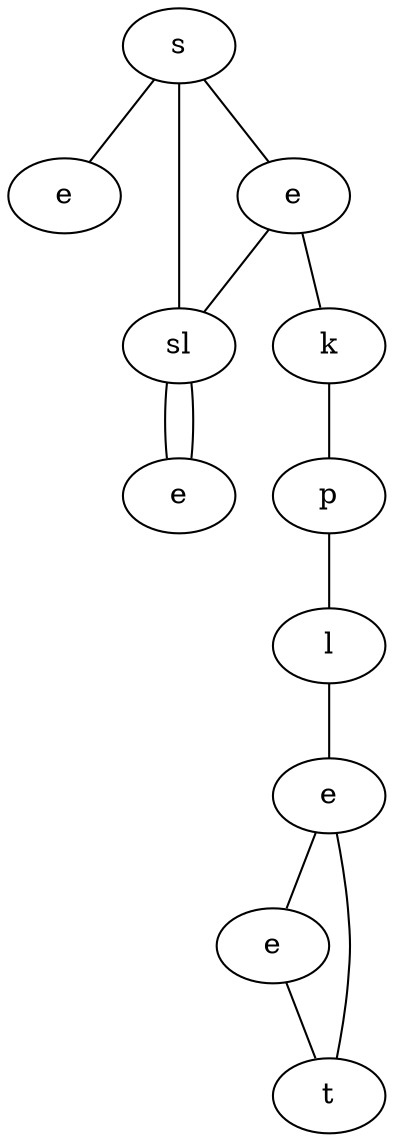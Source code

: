 graph {
rTUE[label="s"]
iZXG[label="e"]
oEVg[label="e"]
IUKO[label="sl"]
dnIp[label="k"]
lZkT[label="e"]
heDh[label="p"]
PcjG[label="l"]
lSSQ[label="e"]
VafH[label="e"]
iXDE[label="t"]
rTUE -- iZXG
rTUE -- oEVg
rTUE -- IUKO
oEVg -- dnIp
oEVg -- IUKO
IUKO -- lZkT
dnIp -- heDh
IUKO -- lZkT
heDh -- PcjG
PcjG -- lSSQ
lSSQ -- VafH
lSSQ -- iXDE
VafH -- iXDE
}